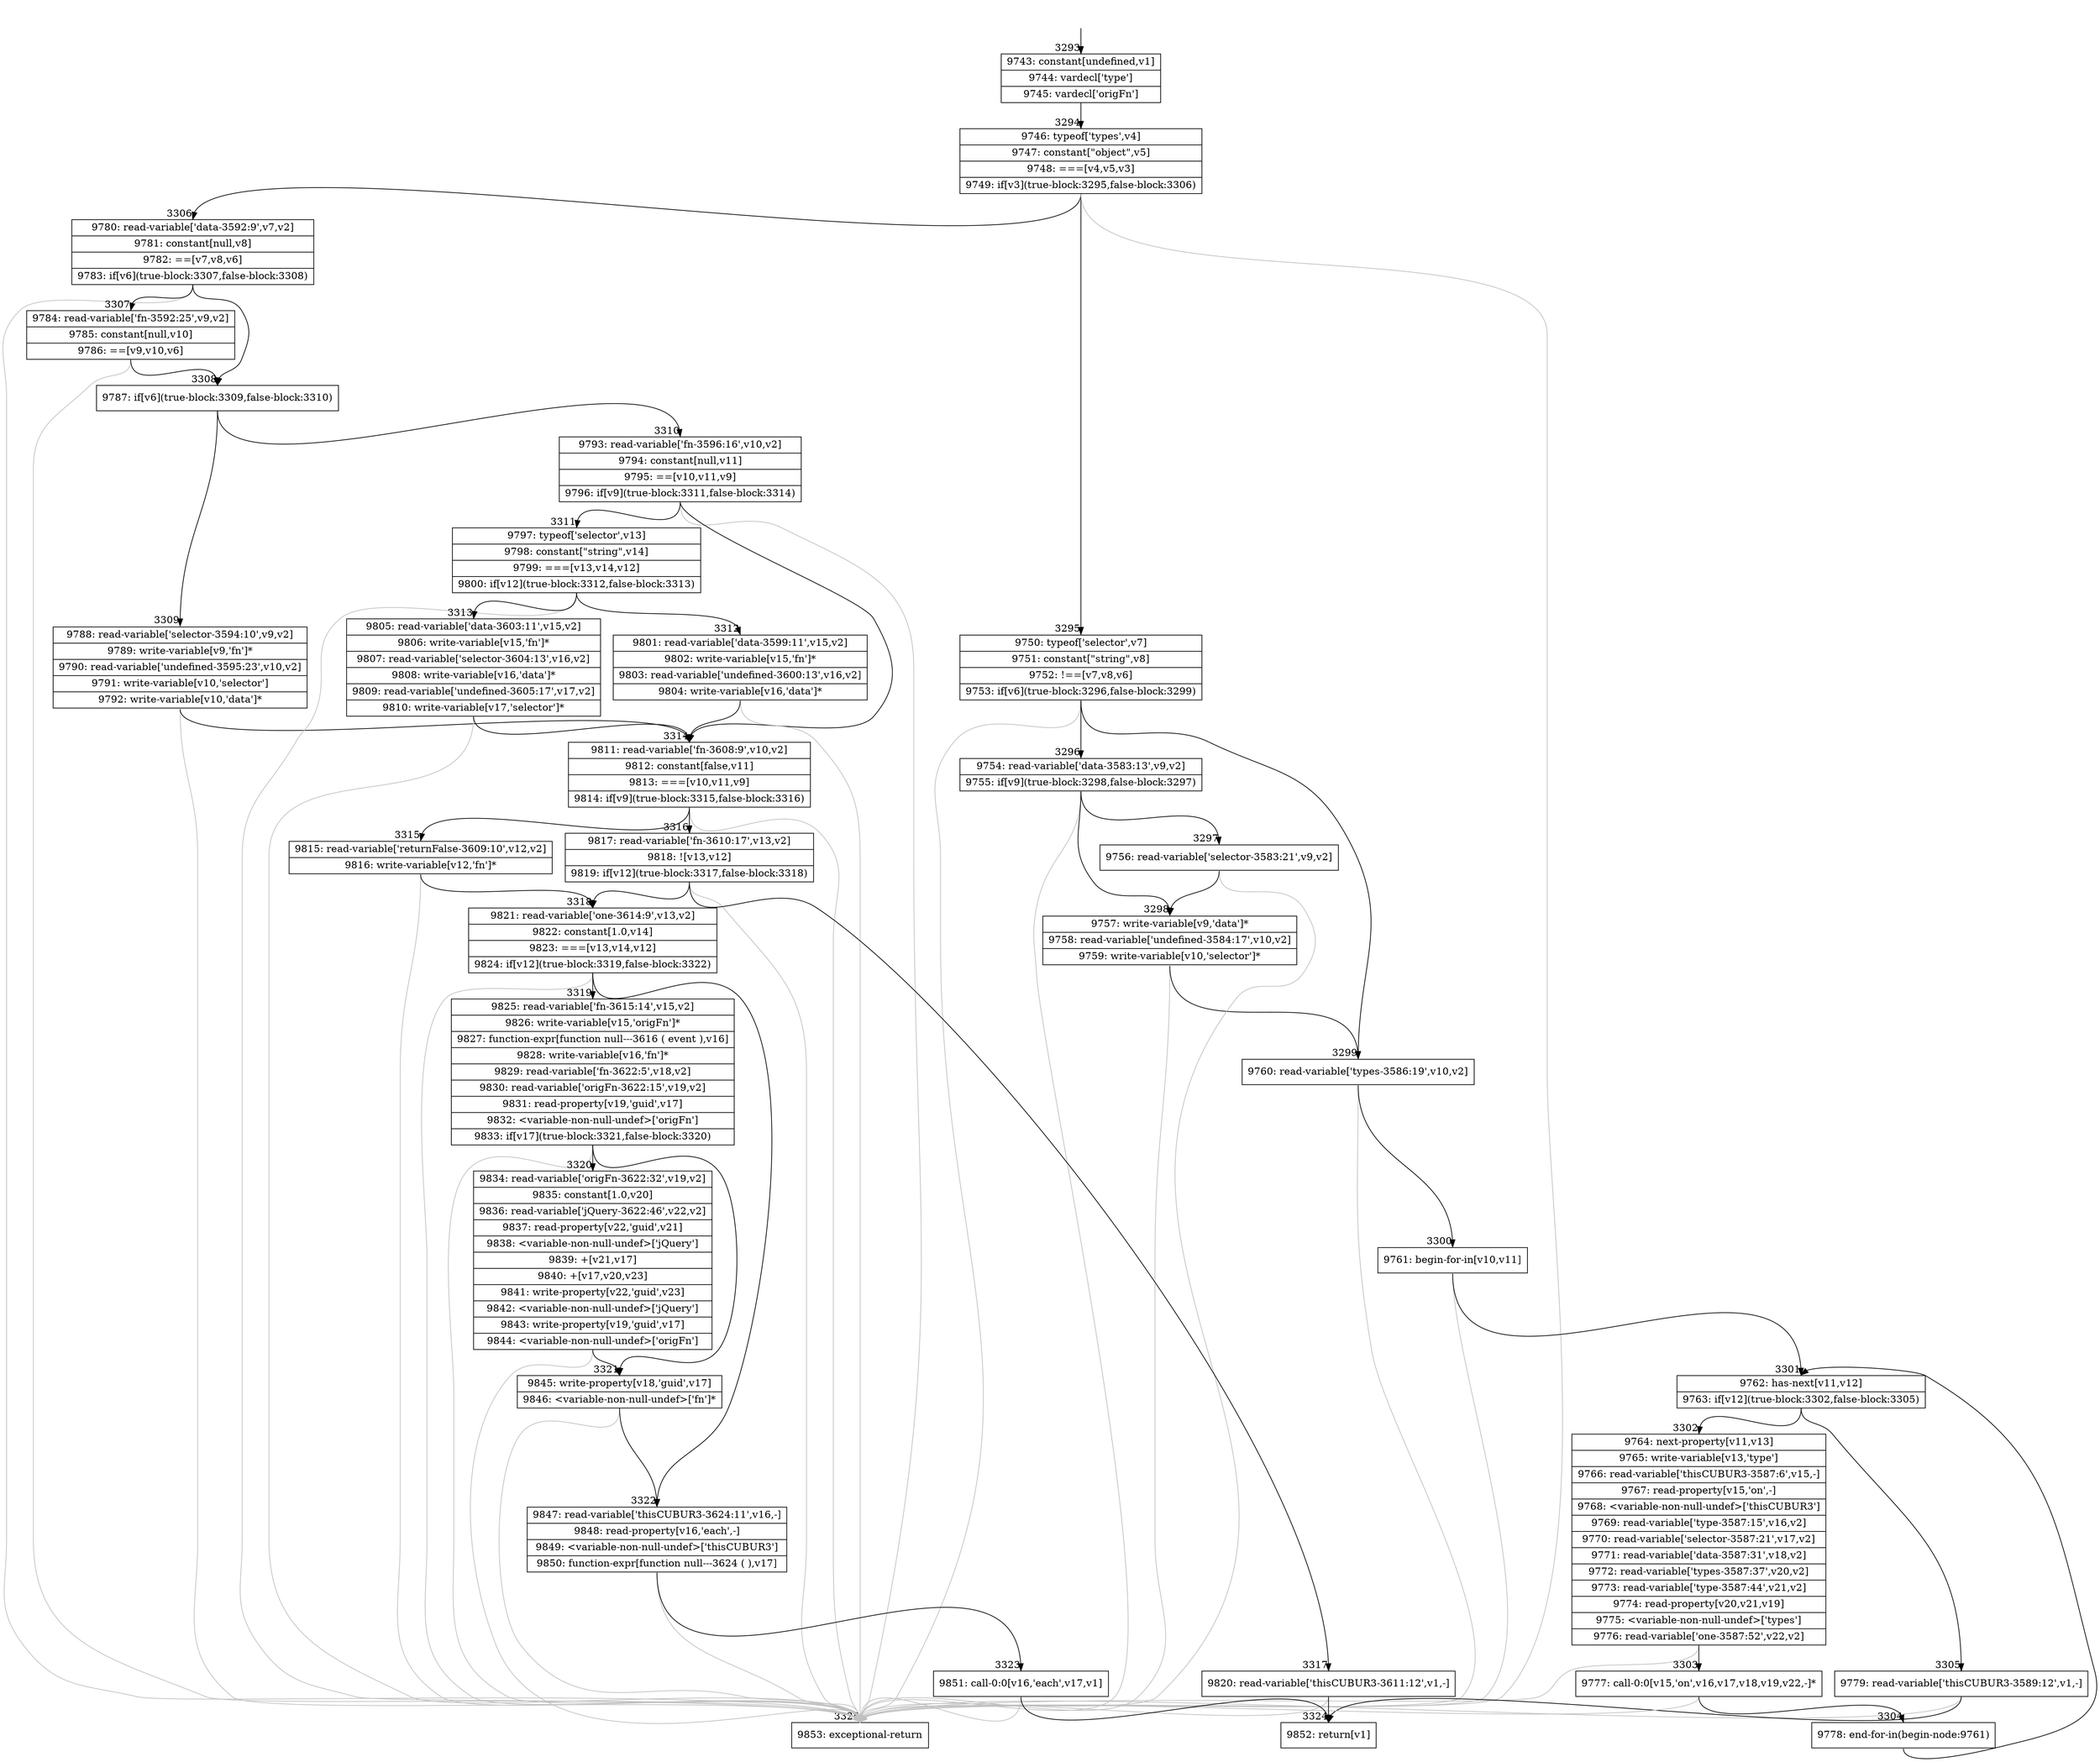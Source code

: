 digraph {
rankdir="TD"
BB_entry209[shape=none,label=""];
BB_entry209 -> BB3293 [tailport=s, headport=n, headlabel="    3293"]
BB3293 [shape=record label="{9743: constant[undefined,v1]|9744: vardecl['type']|9745: vardecl['origFn']}" ] 
BB3293 -> BB3294 [tailport=s, headport=n, headlabel="      3294"]
BB3294 [shape=record label="{9746: typeof['types',v4]|9747: constant[\"object\",v5]|9748: ===[v4,v5,v3]|9749: if[v3](true-block:3295,false-block:3306)}" ] 
BB3294 -> BB3295 [tailport=s, headport=n, headlabel="      3295"]
BB3294 -> BB3306 [tailport=s, headport=n, headlabel="      3306"]
BB3294 -> BB3325 [tailport=s, headport=n, color=gray, headlabel="      3325"]
BB3295 [shape=record label="{9750: typeof['selector',v7]|9751: constant[\"string\",v8]|9752: !==[v7,v8,v6]|9753: if[v6](true-block:3296,false-block:3299)}" ] 
BB3295 -> BB3296 [tailport=s, headport=n, headlabel="      3296"]
BB3295 -> BB3299 [tailport=s, headport=n, headlabel="      3299"]
BB3295 -> BB3325 [tailport=s, headport=n, color=gray]
BB3296 [shape=record label="{9754: read-variable['data-3583:13',v9,v2]|9755: if[v9](true-block:3298,false-block:3297)}" ] 
BB3296 -> BB3298 [tailport=s, headport=n, headlabel="      3298"]
BB3296 -> BB3297 [tailport=s, headport=n, headlabel="      3297"]
BB3296 -> BB3325 [tailport=s, headport=n, color=gray]
BB3297 [shape=record label="{9756: read-variable['selector-3583:21',v9,v2]}" ] 
BB3297 -> BB3298 [tailport=s, headport=n]
BB3297 -> BB3325 [tailport=s, headport=n, color=gray]
BB3298 [shape=record label="{9757: write-variable[v9,'data']*|9758: read-variable['undefined-3584:17',v10,v2]|9759: write-variable[v10,'selector']*}" ] 
BB3298 -> BB3299 [tailport=s, headport=n]
BB3298 -> BB3325 [tailport=s, headport=n, color=gray]
BB3299 [shape=record label="{9760: read-variable['types-3586:19',v10,v2]}" ] 
BB3299 -> BB3300 [tailport=s, headport=n, headlabel="      3300"]
BB3299 -> BB3325 [tailport=s, headport=n, color=gray]
BB3300 [shape=record label="{9761: begin-for-in[v10,v11]}" ] 
BB3300 -> BB3301 [tailport=s, headport=n, headlabel="      3301"]
BB3300 -> BB3325 [tailport=s, headport=n, color=gray]
BB3301 [shape=record label="{9762: has-next[v11,v12]|9763: if[v12](true-block:3302,false-block:3305)}" ] 
BB3301 -> BB3302 [tailport=s, headport=n, headlabel="      3302"]
BB3301 -> BB3305 [tailport=s, headport=n, headlabel="      3305"]
BB3302 [shape=record label="{9764: next-property[v11,v13]|9765: write-variable[v13,'type']|9766: read-variable['thisCUBUR3-3587:6',v15,-]|9767: read-property[v15,'on',-]|9768: \<variable-non-null-undef\>['thisCUBUR3']|9769: read-variable['type-3587:15',v16,v2]|9770: read-variable['selector-3587:21',v17,v2]|9771: read-variable['data-3587:31',v18,v2]|9772: read-variable['types-3587:37',v20,v2]|9773: read-variable['type-3587:44',v21,v2]|9774: read-property[v20,v21,v19]|9775: \<variable-non-null-undef\>['types']|9776: read-variable['one-3587:52',v22,v2]}" ] 
BB3302 -> BB3303 [tailport=s, headport=n, headlabel="      3303"]
BB3302 -> BB3325 [tailport=s, headport=n, color=gray]
BB3303 [shape=record label="{9777: call-0:0[v15,'on',v16,v17,v18,v19,v22,-]*}" ] 
BB3303 -> BB3304 [tailport=s, headport=n, headlabel="      3304"]
BB3303 -> BB3325 [tailport=s, headport=n, color=gray]
BB3304 [shape=record label="{9778: end-for-in(begin-node:9761)}" ] 
BB3304 -> BB3301 [tailport=s, headport=n]
BB3305 [shape=record label="{9779: read-variable['thisCUBUR3-3589:12',v1,-]}" ] 
BB3305 -> BB3324 [tailport=s, headport=n, headlabel="      3324"]
BB3305 -> BB3325 [tailport=s, headport=n, color=gray]
BB3306 [shape=record label="{9780: read-variable['data-3592:9',v7,v2]|9781: constant[null,v8]|9782: ==[v7,v8,v6]|9783: if[v6](true-block:3307,false-block:3308)}" ] 
BB3306 -> BB3308 [tailport=s, headport=n, headlabel="      3308"]
BB3306 -> BB3307 [tailport=s, headport=n, headlabel="      3307"]
BB3306 -> BB3325 [tailport=s, headport=n, color=gray]
BB3307 [shape=record label="{9784: read-variable['fn-3592:25',v9,v2]|9785: constant[null,v10]|9786: ==[v9,v10,v6]}" ] 
BB3307 -> BB3308 [tailport=s, headport=n]
BB3307 -> BB3325 [tailport=s, headport=n, color=gray]
BB3308 [shape=record label="{9787: if[v6](true-block:3309,false-block:3310)}" ] 
BB3308 -> BB3309 [tailport=s, headport=n, headlabel="      3309"]
BB3308 -> BB3310 [tailport=s, headport=n, headlabel="      3310"]
BB3309 [shape=record label="{9788: read-variable['selector-3594:10',v9,v2]|9789: write-variable[v9,'fn']*|9790: read-variable['undefined-3595:23',v10,v2]|9791: write-variable[v10,'selector']|9792: write-variable[v10,'data']*}" ] 
BB3309 -> BB3314 [tailport=s, headport=n, headlabel="      3314"]
BB3309 -> BB3325 [tailport=s, headport=n, color=gray]
BB3310 [shape=record label="{9793: read-variable['fn-3596:16',v10,v2]|9794: constant[null,v11]|9795: ==[v10,v11,v9]|9796: if[v9](true-block:3311,false-block:3314)}" ] 
BB3310 -> BB3311 [tailport=s, headport=n, headlabel="      3311"]
BB3310 -> BB3314 [tailport=s, headport=n]
BB3310 -> BB3325 [tailport=s, headport=n, color=gray]
BB3311 [shape=record label="{9797: typeof['selector',v13]|9798: constant[\"string\",v14]|9799: ===[v13,v14,v12]|9800: if[v12](true-block:3312,false-block:3313)}" ] 
BB3311 -> BB3312 [tailport=s, headport=n, headlabel="      3312"]
BB3311 -> BB3313 [tailport=s, headport=n, headlabel="      3313"]
BB3311 -> BB3325 [tailport=s, headport=n, color=gray]
BB3312 [shape=record label="{9801: read-variable['data-3599:11',v15,v2]|9802: write-variable[v15,'fn']*|9803: read-variable['undefined-3600:13',v16,v2]|9804: write-variable[v16,'data']*}" ] 
BB3312 -> BB3314 [tailport=s, headport=n]
BB3312 -> BB3325 [tailport=s, headport=n, color=gray]
BB3313 [shape=record label="{9805: read-variable['data-3603:11',v15,v2]|9806: write-variable[v15,'fn']*|9807: read-variable['selector-3604:13',v16,v2]|9808: write-variable[v16,'data']*|9809: read-variable['undefined-3605:17',v17,v2]|9810: write-variable[v17,'selector']*}" ] 
BB3313 -> BB3314 [tailport=s, headport=n]
BB3313 -> BB3325 [tailport=s, headport=n, color=gray]
BB3314 [shape=record label="{9811: read-variable['fn-3608:9',v10,v2]|9812: constant[false,v11]|9813: ===[v10,v11,v9]|9814: if[v9](true-block:3315,false-block:3316)}" ] 
BB3314 -> BB3315 [tailport=s, headport=n, headlabel="      3315"]
BB3314 -> BB3316 [tailport=s, headport=n, headlabel="      3316"]
BB3314 -> BB3325 [tailport=s, headport=n, color=gray]
BB3315 [shape=record label="{9815: read-variable['returnFalse-3609:10',v12,v2]|9816: write-variable[v12,'fn']*}" ] 
BB3315 -> BB3318 [tailport=s, headport=n, headlabel="      3318"]
BB3315 -> BB3325 [tailport=s, headport=n, color=gray]
BB3316 [shape=record label="{9817: read-variable['fn-3610:17',v13,v2]|9818: ![v13,v12]|9819: if[v12](true-block:3317,false-block:3318)}" ] 
BB3316 -> BB3317 [tailport=s, headport=n, headlabel="      3317"]
BB3316 -> BB3318 [tailport=s, headport=n]
BB3316 -> BB3325 [tailport=s, headport=n, color=gray]
BB3317 [shape=record label="{9820: read-variable['thisCUBUR3-3611:12',v1,-]}" ] 
BB3317 -> BB3324 [tailport=s, headport=n]
BB3317 -> BB3325 [tailport=s, headport=n, color=gray]
BB3318 [shape=record label="{9821: read-variable['one-3614:9',v13,v2]|9822: constant[1.0,v14]|9823: ===[v13,v14,v12]|9824: if[v12](true-block:3319,false-block:3322)}" ] 
BB3318 -> BB3319 [tailport=s, headport=n, headlabel="      3319"]
BB3318 -> BB3322 [tailport=s, headport=n, headlabel="      3322"]
BB3318 -> BB3325 [tailport=s, headport=n, color=gray]
BB3319 [shape=record label="{9825: read-variable['fn-3615:14',v15,v2]|9826: write-variable[v15,'origFn']*|9827: function-expr[function null---3616 ( event ),v16]|9828: write-variable[v16,'fn']*|9829: read-variable['fn-3622:5',v18,v2]|9830: read-variable['origFn-3622:15',v19,v2]|9831: read-property[v19,'guid',v17]|9832: \<variable-non-null-undef\>['origFn']|9833: if[v17](true-block:3321,false-block:3320)}" ] 
BB3319 -> BB3321 [tailport=s, headport=n, headlabel="      3321"]
BB3319 -> BB3320 [tailport=s, headport=n, headlabel="      3320"]
BB3319 -> BB3325 [tailport=s, headport=n, color=gray]
BB3320 [shape=record label="{9834: read-variable['origFn-3622:32',v19,v2]|9835: constant[1.0,v20]|9836: read-variable['jQuery-3622:46',v22,v2]|9837: read-property[v22,'guid',v21]|9838: \<variable-non-null-undef\>['jQuery']|9839: +[v21,v17]|9840: +[v17,v20,v23]|9841: write-property[v22,'guid',v23]|9842: \<variable-non-null-undef\>['jQuery']|9843: write-property[v19,'guid',v17]|9844: \<variable-non-null-undef\>['origFn']}" ] 
BB3320 -> BB3321 [tailport=s, headport=n]
BB3320 -> BB3325 [tailport=s, headport=n, color=gray]
BB3321 [shape=record label="{9845: write-property[v18,'guid',v17]|9846: \<variable-non-null-undef\>['fn']*}" ] 
BB3321 -> BB3322 [tailport=s, headport=n]
BB3321 -> BB3325 [tailport=s, headport=n, color=gray]
BB3322 [shape=record label="{9847: read-variable['thisCUBUR3-3624:11',v16,-]|9848: read-property[v16,'each',-]|9849: \<variable-non-null-undef\>['thisCUBUR3']|9850: function-expr[function null---3624 ( ),v17]}" ] 
BB3322 -> BB3323 [tailport=s, headport=n, headlabel="      3323"]
BB3322 -> BB3325 [tailport=s, headport=n, color=gray]
BB3323 [shape=record label="{9851: call-0:0[v16,'each',v17,v1]}" ] 
BB3323 -> BB3324 [tailport=s, headport=n]
BB3323 -> BB3325 [tailport=s, headport=n, color=gray]
BB3324 [shape=record label="{9852: return[v1]}" ] 
BB3325 [shape=record label="{9853: exceptional-return}" ] 
}
